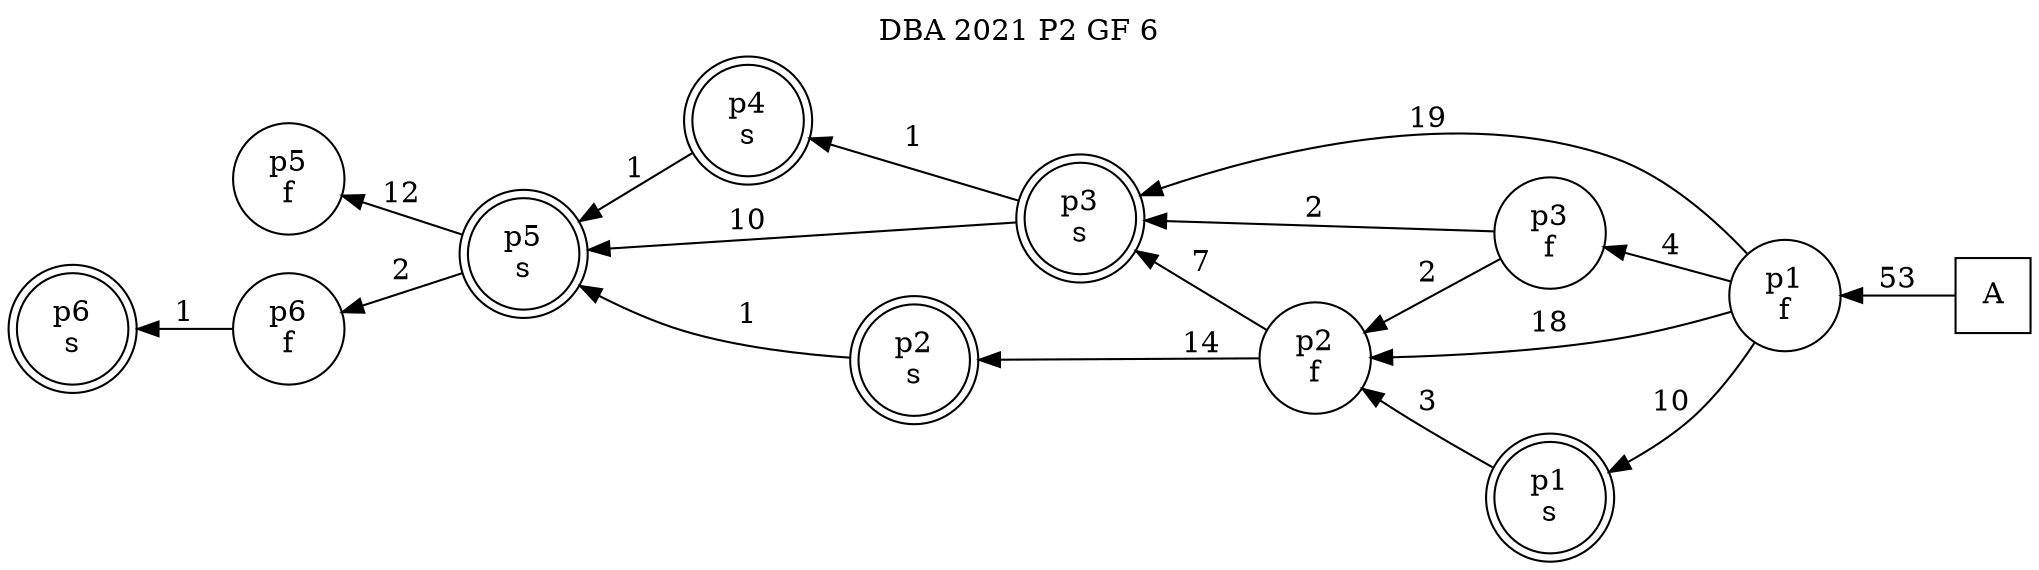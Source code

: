 digraph DBA_2021_P2_GF_6_GOOD {
labelloc="tl"
label= " DBA 2021 P2 GF 6 "
rankdir="RL";
"A" [shape="square" label="A"]
"p1_f" [shape="circle" label="p1
f"]
"p1_s" [shape="doublecircle" label="p1
s"]
"p2_f" [shape="circle" label="p2
f"]
"p3_s" [shape="doublecircle" label="p3
s"]
"p3_f" [shape="circle" label="p3
f"]
"p4_s" [shape="doublecircle" label="p4
s"]
"p5_s" [shape="doublecircle" label="p5
s"]
"p2_s" [shape="doublecircle" label="p2
s"]
"p5_f" [shape="circle" label="p5
f"]
"p6_f" [shape="circle" label="p6
f"]
"p6_s" [shape="doublecircle" label="p6
s"]
"A" -> "p1_f" [ label=53]
"p1_f" -> "p1_s" [ label=10]
"p1_f" -> "p2_f" [ label=18]
"p1_f" -> "p3_s" [ label=19]
"p1_f" -> "p3_f" [ label=4]
"p1_s" -> "p2_f" [ label=3]
"p2_f" -> "p3_s" [ label=7]
"p2_f" -> "p2_s" [ label=14]
"p3_s" -> "p4_s" [ label=1]
"p3_s" -> "p5_s" [ label=10]
"p3_f" -> "p2_f" [ label=2]
"p3_f" -> "p3_s" [ label=2]
"p4_s" -> "p5_s" [ label=1]
"p5_s" -> "p5_f" [ label=12]
"p5_s" -> "p6_f" [ label=2]
"p2_s" -> "p5_s" [ label=1]
"p6_f" -> "p6_s" [ label=1]
}
